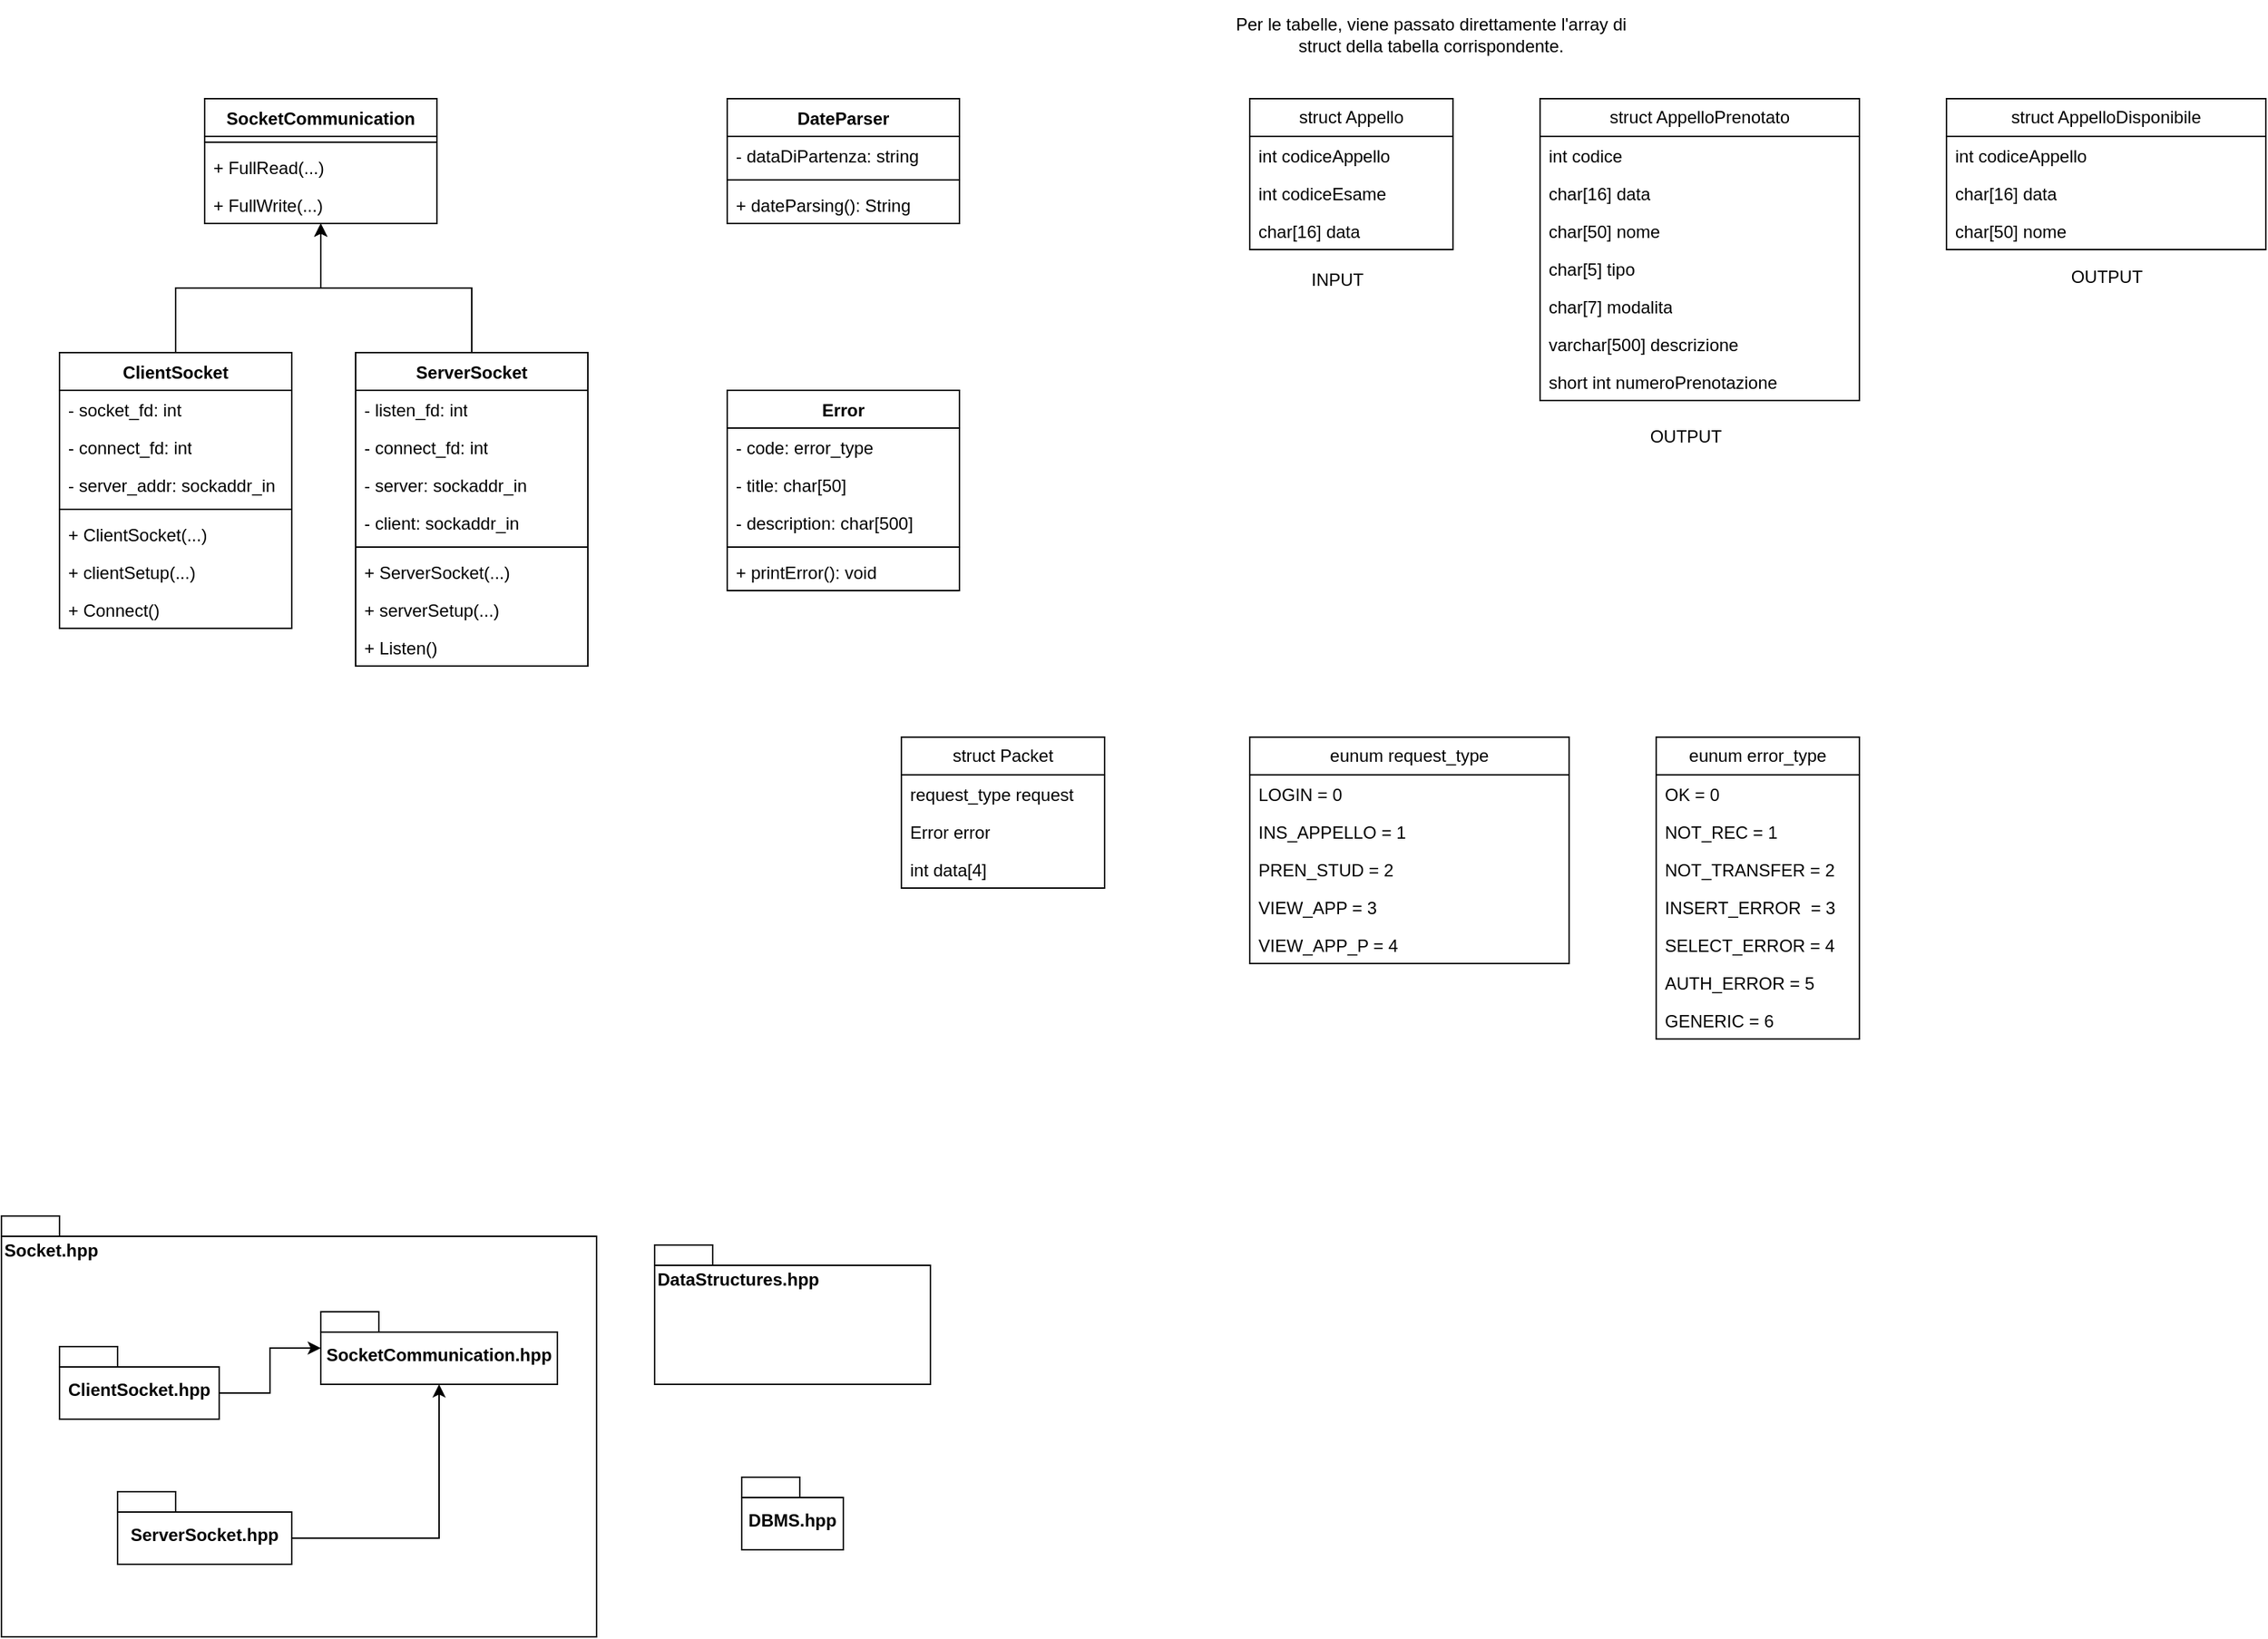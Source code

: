<mxfile version="22.1.18" type="device">
  <diagram name="Pagina-1" id="JlJQr6Te_6Bf07eZ2ZKu">
    <mxGraphModel dx="954" dy="659" grid="1" gridSize="10" guides="1" tooltips="1" connect="1" arrows="1" fold="1" page="1" pageScale="1" pageWidth="827" pageHeight="1169" math="0" shadow="0">
      <root>
        <mxCell id="0" />
        <mxCell id="1" parent="0" />
        <mxCell id="-esuDs_Q_kDMU7NCJ42U-24" style="edgeStyle=orthogonalEdgeStyle;rounded=0;orthogonalLoop=1;jettySize=auto;html=1;exitX=0.5;exitY=0;exitDx=0;exitDy=0;" parent="1" source="-esuDs_Q_kDMU7NCJ42U-1" target="-esuDs_Q_kDMU7NCJ42U-19" edge="1">
          <mxGeometry relative="1" as="geometry">
            <mxPoint x="324" y="195" as="targetPoint" />
          </mxGeometry>
        </mxCell>
        <mxCell id="-esuDs_Q_kDMU7NCJ42U-1" value="ClientSocket" style="swimlane;fontStyle=1;align=center;verticalAlign=top;childLayout=stackLayout;horizontal=1;startSize=26;horizontalStack=0;resizeParent=1;resizeParentMax=0;resizeLast=0;collapsible=1;marginBottom=0;whiteSpace=wrap;html=1;" parent="1" vertex="1">
          <mxGeometry x="60" y="255" width="160" height="190" as="geometry" />
        </mxCell>
        <mxCell id="-esuDs_Q_kDMU7NCJ42U-2" value="- socket_fd: int" style="text;strokeColor=none;fillColor=none;align=left;verticalAlign=top;spacingLeft=4;spacingRight=4;overflow=hidden;rotatable=0;points=[[0,0.5],[1,0.5]];portConstraint=eastwest;whiteSpace=wrap;html=1;" parent="-esuDs_Q_kDMU7NCJ42U-1" vertex="1">
          <mxGeometry y="26" width="160" height="26" as="geometry" />
        </mxCell>
        <mxCell id="-esuDs_Q_kDMU7NCJ42U-5" value="- connect_fd: int" style="text;strokeColor=none;fillColor=none;align=left;verticalAlign=top;spacingLeft=4;spacingRight=4;overflow=hidden;rotatable=0;points=[[0,0.5],[1,0.5]];portConstraint=eastwest;whiteSpace=wrap;html=1;" parent="-esuDs_Q_kDMU7NCJ42U-1" vertex="1">
          <mxGeometry y="52" width="160" height="26" as="geometry" />
        </mxCell>
        <mxCell id="-esuDs_Q_kDMU7NCJ42U-6" value="- server_addr:&amp;nbsp;sockaddr_in" style="text;strokeColor=none;fillColor=none;align=left;verticalAlign=top;spacingLeft=4;spacingRight=4;overflow=hidden;rotatable=0;points=[[0,0.5],[1,0.5]];portConstraint=eastwest;whiteSpace=wrap;html=1;" parent="-esuDs_Q_kDMU7NCJ42U-1" vertex="1">
          <mxGeometry y="78" width="160" height="26" as="geometry" />
        </mxCell>
        <mxCell id="-esuDs_Q_kDMU7NCJ42U-3" value="" style="line;strokeWidth=1;fillColor=none;align=left;verticalAlign=middle;spacingTop=-1;spacingLeft=3;spacingRight=3;rotatable=0;labelPosition=right;points=[];portConstraint=eastwest;strokeColor=inherit;" parent="-esuDs_Q_kDMU7NCJ42U-1" vertex="1">
          <mxGeometry y="104" width="160" height="8" as="geometry" />
        </mxCell>
        <mxCell id="-esuDs_Q_kDMU7NCJ42U-4" value="+ ClientSocket(...)" style="text;strokeColor=none;fillColor=none;align=left;verticalAlign=top;spacingLeft=4;spacingRight=4;overflow=hidden;rotatable=0;points=[[0,0.5],[1,0.5]];portConstraint=eastwest;whiteSpace=wrap;html=1;" parent="-esuDs_Q_kDMU7NCJ42U-1" vertex="1">
          <mxGeometry y="112" width="160" height="26" as="geometry" />
        </mxCell>
        <mxCell id="-esuDs_Q_kDMU7NCJ42U-7" value="+ clientSetup(...)" style="text;strokeColor=none;fillColor=none;align=left;verticalAlign=top;spacingLeft=4;spacingRight=4;overflow=hidden;rotatable=0;points=[[0,0.5],[1,0.5]];portConstraint=eastwest;whiteSpace=wrap;html=1;" parent="-esuDs_Q_kDMU7NCJ42U-1" vertex="1">
          <mxGeometry y="138" width="160" height="26" as="geometry" />
        </mxCell>
        <mxCell id="-esuDs_Q_kDMU7NCJ42U-8" value="+ Connect()&lt;br&gt;" style="text;strokeColor=none;fillColor=none;align=left;verticalAlign=top;spacingLeft=4;spacingRight=4;overflow=hidden;rotatable=0;points=[[0,0.5],[1,0.5]];portConstraint=eastwest;whiteSpace=wrap;html=1;" parent="-esuDs_Q_kDMU7NCJ42U-1" vertex="1">
          <mxGeometry y="164" width="160" height="26" as="geometry" />
        </mxCell>
        <mxCell id="-esuDs_Q_kDMU7NCJ42U-25" style="edgeStyle=orthogonalEdgeStyle;rounded=0;orthogonalLoop=1;jettySize=auto;html=1;exitX=0.5;exitY=0;exitDx=0;exitDy=0;" parent="1" source="-esuDs_Q_kDMU7NCJ42U-9" target="-esuDs_Q_kDMU7NCJ42U-19" edge="1">
          <mxGeometry relative="1" as="geometry" />
        </mxCell>
        <mxCell id="-esuDs_Q_kDMU7NCJ42U-9" value="ServerSocket" style="swimlane;fontStyle=1;align=center;verticalAlign=top;childLayout=stackLayout;horizontal=1;startSize=26;horizontalStack=0;resizeParent=1;resizeParentMax=0;resizeLast=0;collapsible=1;marginBottom=0;whiteSpace=wrap;html=1;" parent="1" vertex="1">
          <mxGeometry x="264" y="255" width="160" height="216" as="geometry" />
        </mxCell>
        <mxCell id="-esuDs_Q_kDMU7NCJ42U-10" value="- listen_fd: int" style="text;strokeColor=none;fillColor=none;align=left;verticalAlign=top;spacingLeft=4;spacingRight=4;overflow=hidden;rotatable=0;points=[[0,0.5],[1,0.5]];portConstraint=eastwest;whiteSpace=wrap;html=1;" parent="-esuDs_Q_kDMU7NCJ42U-9" vertex="1">
          <mxGeometry y="26" width="160" height="26" as="geometry" />
        </mxCell>
        <mxCell id="-esuDs_Q_kDMU7NCJ42U-11" value="- connect_fd: int" style="text;strokeColor=none;fillColor=none;align=left;verticalAlign=top;spacingLeft=4;spacingRight=4;overflow=hidden;rotatable=0;points=[[0,0.5],[1,0.5]];portConstraint=eastwest;whiteSpace=wrap;html=1;" parent="-esuDs_Q_kDMU7NCJ42U-9" vertex="1">
          <mxGeometry y="52" width="160" height="26" as="geometry" />
        </mxCell>
        <mxCell id="-esuDs_Q_kDMU7NCJ42U-17" value="- server: sockaddr_in&amp;nbsp;" style="text;strokeColor=none;fillColor=none;align=left;verticalAlign=top;spacingLeft=4;spacingRight=4;overflow=hidden;rotatable=0;points=[[0,0.5],[1,0.5]];portConstraint=eastwest;whiteSpace=wrap;html=1;" parent="-esuDs_Q_kDMU7NCJ42U-9" vertex="1">
          <mxGeometry y="78" width="160" height="26" as="geometry" />
        </mxCell>
        <mxCell id="-esuDs_Q_kDMU7NCJ42U-18" value="- client: sockaddr_in" style="text;strokeColor=none;fillColor=none;align=left;verticalAlign=top;spacingLeft=4;spacingRight=4;overflow=hidden;rotatable=0;points=[[0,0.5],[1,0.5]];portConstraint=eastwest;whiteSpace=wrap;html=1;" parent="-esuDs_Q_kDMU7NCJ42U-9" vertex="1">
          <mxGeometry y="104" width="160" height="26" as="geometry" />
        </mxCell>
        <mxCell id="-esuDs_Q_kDMU7NCJ42U-13" value="" style="line;strokeWidth=1;fillColor=none;align=left;verticalAlign=middle;spacingTop=-1;spacingLeft=3;spacingRight=3;rotatable=0;labelPosition=right;points=[];portConstraint=eastwest;strokeColor=inherit;" parent="-esuDs_Q_kDMU7NCJ42U-9" vertex="1">
          <mxGeometry y="130" width="160" height="8" as="geometry" />
        </mxCell>
        <mxCell id="-esuDs_Q_kDMU7NCJ42U-14" value="+ ServerSocket(...)" style="text;strokeColor=none;fillColor=none;align=left;verticalAlign=top;spacingLeft=4;spacingRight=4;overflow=hidden;rotatable=0;points=[[0,0.5],[1,0.5]];portConstraint=eastwest;whiteSpace=wrap;html=1;" parent="-esuDs_Q_kDMU7NCJ42U-9" vertex="1">
          <mxGeometry y="138" width="160" height="26" as="geometry" />
        </mxCell>
        <mxCell id="-esuDs_Q_kDMU7NCJ42U-15" value="+ serverSetup(...)" style="text;strokeColor=none;fillColor=none;align=left;verticalAlign=top;spacingLeft=4;spacingRight=4;overflow=hidden;rotatable=0;points=[[0,0.5],[1,0.5]];portConstraint=eastwest;whiteSpace=wrap;html=1;" parent="-esuDs_Q_kDMU7NCJ42U-9" vertex="1">
          <mxGeometry y="164" width="160" height="26" as="geometry" />
        </mxCell>
        <mxCell id="-esuDs_Q_kDMU7NCJ42U-16" value="+ Listen()" style="text;strokeColor=none;fillColor=none;align=left;verticalAlign=top;spacingLeft=4;spacingRight=4;overflow=hidden;rotatable=0;points=[[0,0.5],[1,0.5]];portConstraint=eastwest;whiteSpace=wrap;html=1;" parent="-esuDs_Q_kDMU7NCJ42U-9" vertex="1">
          <mxGeometry y="190" width="160" height="26" as="geometry" />
        </mxCell>
        <mxCell id="-esuDs_Q_kDMU7NCJ42U-19" value="SocketCommunication" style="swimlane;fontStyle=1;align=center;verticalAlign=top;childLayout=stackLayout;horizontal=1;startSize=26;horizontalStack=0;resizeParent=1;resizeParentMax=0;resizeLast=0;collapsible=1;marginBottom=0;whiteSpace=wrap;html=1;" parent="1" vertex="1">
          <mxGeometry x="160" y="80" width="160" height="86" as="geometry" />
        </mxCell>
        <mxCell id="-esuDs_Q_kDMU7NCJ42U-21" value="" style="line;strokeWidth=1;fillColor=none;align=left;verticalAlign=middle;spacingTop=-1;spacingLeft=3;spacingRight=3;rotatable=0;labelPosition=right;points=[];portConstraint=eastwest;strokeColor=inherit;" parent="-esuDs_Q_kDMU7NCJ42U-19" vertex="1">
          <mxGeometry y="26" width="160" height="8" as="geometry" />
        </mxCell>
        <mxCell id="-esuDs_Q_kDMU7NCJ42U-22" value="+ FullRead(...)" style="text;strokeColor=none;fillColor=none;align=left;verticalAlign=top;spacingLeft=4;spacingRight=4;overflow=hidden;rotatable=0;points=[[0,0.5],[1,0.5]];portConstraint=eastwest;whiteSpace=wrap;html=1;" parent="-esuDs_Q_kDMU7NCJ42U-19" vertex="1">
          <mxGeometry y="34" width="160" height="26" as="geometry" />
        </mxCell>
        <mxCell id="-esuDs_Q_kDMU7NCJ42U-23" value="+ FullWrite(...)" style="text;strokeColor=none;fillColor=none;align=left;verticalAlign=top;spacingLeft=4;spacingRight=4;overflow=hidden;rotatable=0;points=[[0,0.5],[1,0.5]];portConstraint=eastwest;whiteSpace=wrap;html=1;" parent="-esuDs_Q_kDMU7NCJ42U-19" vertex="1">
          <mxGeometry y="60" width="160" height="26" as="geometry" />
        </mxCell>
        <mxCell id="-esuDs_Q_kDMU7NCJ42U-26" value="Socket.hpp" style="shape=folder;fontStyle=1;spacingTop=10;tabWidth=40;tabHeight=14;tabPosition=left;html=1;whiteSpace=wrap;align=left;verticalAlign=top;" parent="1" vertex="1">
          <mxGeometry x="20" y="850" width="410" height="290" as="geometry" />
        </mxCell>
        <mxCell id="-esuDs_Q_kDMU7NCJ42U-32" style="edgeStyle=orthogonalEdgeStyle;rounded=0;orthogonalLoop=1;jettySize=auto;html=1;exitX=0;exitY=0;exitDx=110;exitDy=32;exitPerimeter=0;" parent="1" source="-esuDs_Q_kDMU7NCJ42U-27" target="-esuDs_Q_kDMU7NCJ42U-29" edge="1">
          <mxGeometry relative="1" as="geometry" />
        </mxCell>
        <mxCell id="-esuDs_Q_kDMU7NCJ42U-27" value="ClientSocket.hpp" style="shape=folder;fontStyle=1;spacingTop=10;tabWidth=40;tabHeight=14;tabPosition=left;html=1;whiteSpace=wrap;" parent="1" vertex="1">
          <mxGeometry x="60" y="940" width="110" height="50" as="geometry" />
        </mxCell>
        <mxCell id="-esuDs_Q_kDMU7NCJ42U-31" style="edgeStyle=orthogonalEdgeStyle;rounded=0;orthogonalLoop=1;jettySize=auto;html=1;exitX=0;exitY=0;exitDx=120;exitDy=32;exitPerimeter=0;" parent="1" source="-esuDs_Q_kDMU7NCJ42U-28" target="-esuDs_Q_kDMU7NCJ42U-29" edge="1">
          <mxGeometry relative="1" as="geometry" />
        </mxCell>
        <mxCell id="-esuDs_Q_kDMU7NCJ42U-28" value="ServerSocket.hpp" style="shape=folder;fontStyle=1;spacingTop=10;tabWidth=40;tabHeight=14;tabPosition=left;html=1;whiteSpace=wrap;" parent="1" vertex="1">
          <mxGeometry x="100" y="1040" width="120" height="50" as="geometry" />
        </mxCell>
        <mxCell id="-esuDs_Q_kDMU7NCJ42U-29" value="SocketCommunication.hpp" style="shape=folder;fontStyle=1;spacingTop=10;tabWidth=40;tabHeight=14;tabPosition=left;html=1;whiteSpace=wrap;" parent="1" vertex="1">
          <mxGeometry x="240" y="916" width="163" height="50" as="geometry" />
        </mxCell>
        <mxCell id="-esuDs_Q_kDMU7NCJ42U-33" value="DataStructures.hpp" style="shape=folder;fontStyle=1;spacingTop=10;tabWidth=40;tabHeight=14;tabPosition=left;html=1;whiteSpace=wrap;align=left;verticalAlign=top;" parent="1" vertex="1">
          <mxGeometry x="470" y="870" width="190" height="96" as="geometry" />
        </mxCell>
        <mxCell id="-esuDs_Q_kDMU7NCJ42U-42" value="eunum request_type" style="swimlane;fontStyle=0;childLayout=stackLayout;horizontal=1;startSize=26;fillColor=none;horizontalStack=0;resizeParent=1;resizeParentMax=0;resizeLast=0;collapsible=1;marginBottom=0;whiteSpace=wrap;html=1;" parent="1" vertex="1">
          <mxGeometry x="880" y="520" width="220" height="156" as="geometry" />
        </mxCell>
        <mxCell id="fY1PQCGDW21fs5bUiZzv-1" value="LOGIN = 0" style="text;strokeColor=none;fillColor=none;align=left;verticalAlign=top;spacingLeft=4;spacingRight=4;overflow=hidden;rotatable=0;points=[[0,0.5],[1,0.5]];portConstraint=eastwest;whiteSpace=wrap;html=1;" vertex="1" parent="-esuDs_Q_kDMU7NCJ42U-42">
          <mxGeometry y="26" width="220" height="26" as="geometry" />
        </mxCell>
        <mxCell id="-esuDs_Q_kDMU7NCJ42U-43" value="INS_APPELLO = 1" style="text;strokeColor=none;fillColor=none;align=left;verticalAlign=top;spacingLeft=4;spacingRight=4;overflow=hidden;rotatable=0;points=[[0,0.5],[1,0.5]];portConstraint=eastwest;whiteSpace=wrap;html=1;" parent="-esuDs_Q_kDMU7NCJ42U-42" vertex="1">
          <mxGeometry y="52" width="220" height="26" as="geometry" />
        </mxCell>
        <mxCell id="-esuDs_Q_kDMU7NCJ42U-44" value="PREN_STUD = 2" style="text;strokeColor=none;fillColor=none;align=left;verticalAlign=top;spacingLeft=4;spacingRight=4;overflow=hidden;rotatable=0;points=[[0,0.5],[1,0.5]];portConstraint=eastwest;whiteSpace=wrap;html=1;" parent="-esuDs_Q_kDMU7NCJ42U-42" vertex="1">
          <mxGeometry y="78" width="220" height="26" as="geometry" />
        </mxCell>
        <mxCell id="-esuDs_Q_kDMU7NCJ42U-45" value="VIEW_APP = 3" style="text;strokeColor=none;fillColor=none;align=left;verticalAlign=top;spacingLeft=4;spacingRight=4;overflow=hidden;rotatable=0;points=[[0,0.5],[1,0.5]];portConstraint=eastwest;whiteSpace=wrap;html=1;" parent="-esuDs_Q_kDMU7NCJ42U-42" vertex="1">
          <mxGeometry y="104" width="220" height="26" as="geometry" />
        </mxCell>
        <mxCell id="-esuDs_Q_kDMU7NCJ42U-46" value="VIEW_APP_P = 4" style="text;strokeColor=none;fillColor=none;align=left;verticalAlign=top;spacingLeft=4;spacingRight=4;overflow=hidden;rotatable=0;points=[[0,0.5],[1,0.5]];portConstraint=eastwest;whiteSpace=wrap;html=1;" parent="-esuDs_Q_kDMU7NCJ42U-42" vertex="1">
          <mxGeometry y="130" width="220" height="26" as="geometry" />
        </mxCell>
        <mxCell id="-esuDs_Q_kDMU7NCJ42U-48" value="eunum error_type" style="swimlane;fontStyle=0;childLayout=stackLayout;horizontal=1;startSize=26;fillColor=none;horizontalStack=0;resizeParent=1;resizeParentMax=0;resizeLast=0;collapsible=1;marginBottom=0;whiteSpace=wrap;html=1;" parent="1" vertex="1">
          <mxGeometry x="1160" y="520" width="140" height="208" as="geometry" />
        </mxCell>
        <mxCell id="-GFdlB0zmhnT-sUFEKRq-3" value="OK = 0" style="text;strokeColor=none;fillColor=none;align=left;verticalAlign=top;spacingLeft=4;spacingRight=4;overflow=hidden;rotatable=0;points=[[0,0.5],[1,0.5]];portConstraint=eastwest;whiteSpace=wrap;html=1;" parent="-esuDs_Q_kDMU7NCJ42U-48" vertex="1">
          <mxGeometry y="26" width="140" height="26" as="geometry" />
        </mxCell>
        <mxCell id="-esuDs_Q_kDMU7NCJ42U-49" value="NOT_REC = 1" style="text;strokeColor=none;fillColor=none;align=left;verticalAlign=top;spacingLeft=4;spacingRight=4;overflow=hidden;rotatable=0;points=[[0,0.5],[1,0.5]];portConstraint=eastwest;whiteSpace=wrap;html=1;" parent="-esuDs_Q_kDMU7NCJ42U-48" vertex="1">
          <mxGeometry y="52" width="140" height="26" as="geometry" />
        </mxCell>
        <mxCell id="P_yyH9BcunDV83Dqml3z-13" value="NOT_TRANSFER = 2" style="text;strokeColor=none;fillColor=none;align=left;verticalAlign=top;spacingLeft=4;spacingRight=4;overflow=hidden;rotatable=0;points=[[0,0.5],[1,0.5]];portConstraint=eastwest;whiteSpace=wrap;html=1;" parent="-esuDs_Q_kDMU7NCJ42U-48" vertex="1">
          <mxGeometry y="78" width="140" height="26" as="geometry" />
        </mxCell>
        <mxCell id="P_yyH9BcunDV83Dqml3z-14" value="INSERT_ERROR&amp;nbsp; = 3" style="text;strokeColor=none;fillColor=none;align=left;verticalAlign=top;spacingLeft=4;spacingRight=4;overflow=hidden;rotatable=0;points=[[0,0.5],[1,0.5]];portConstraint=eastwest;whiteSpace=wrap;html=1;" parent="-esuDs_Q_kDMU7NCJ42U-48" vertex="1">
          <mxGeometry y="104" width="140" height="26" as="geometry" />
        </mxCell>
        <mxCell id="P_yyH9BcunDV83Dqml3z-15" value="SELECT_ERROR = 4" style="text;strokeColor=none;fillColor=none;align=left;verticalAlign=top;spacingLeft=4;spacingRight=4;overflow=hidden;rotatable=0;points=[[0,0.5],[1,0.5]];portConstraint=eastwest;whiteSpace=wrap;html=1;" parent="-esuDs_Q_kDMU7NCJ42U-48" vertex="1">
          <mxGeometry y="130" width="140" height="26" as="geometry" />
        </mxCell>
        <mxCell id="BIkuK2lzPe4uWjLCXuvf-11" value="AUTH_ERROR = 5" style="text;strokeColor=none;fillColor=none;align=left;verticalAlign=top;spacingLeft=4;spacingRight=4;overflow=hidden;rotatable=0;points=[[0,0.5],[1,0.5]];portConstraint=eastwest;whiteSpace=wrap;html=1;" parent="-esuDs_Q_kDMU7NCJ42U-48" vertex="1">
          <mxGeometry y="156" width="140" height="26" as="geometry" />
        </mxCell>
        <mxCell id="-GFdlB0zmhnT-sUFEKRq-4" value="GENERIC = 6" style="text;strokeColor=none;fillColor=none;align=left;verticalAlign=top;spacingLeft=4;spacingRight=4;overflow=hidden;rotatable=0;points=[[0,0.5],[1,0.5]];portConstraint=eastwest;whiteSpace=wrap;html=1;" parent="-esuDs_Q_kDMU7NCJ42U-48" vertex="1">
          <mxGeometry y="182" width="140" height="26" as="geometry" />
        </mxCell>
        <mxCell id="P_yyH9BcunDV83Dqml3z-1" value="DBMS.hpp" style="shape=folder;fontStyle=1;spacingTop=10;tabWidth=40;tabHeight=14;tabPosition=left;html=1;whiteSpace=wrap;" parent="1" vertex="1">
          <mxGeometry x="530" y="1030" width="70" height="50" as="geometry" />
        </mxCell>
        <mxCell id="P_yyH9BcunDV83Dqml3z-2" value="struct Packet" style="swimlane;fontStyle=0;childLayout=stackLayout;horizontal=1;startSize=26;fillColor=none;horizontalStack=0;resizeParent=1;resizeParentMax=0;resizeLast=0;collapsible=1;marginBottom=0;whiteSpace=wrap;html=1;" parent="1" vertex="1">
          <mxGeometry x="640" y="520" width="140" height="104" as="geometry" />
        </mxCell>
        <mxCell id="P_yyH9BcunDV83Dqml3z-3" value="request_type request&lt;br&gt;" style="text;strokeColor=none;fillColor=none;align=left;verticalAlign=top;spacingLeft=4;spacingRight=4;overflow=hidden;rotatable=0;points=[[0,0.5],[1,0.5]];portConstraint=eastwest;whiteSpace=wrap;html=1;" parent="P_yyH9BcunDV83Dqml3z-2" vertex="1">
          <mxGeometry y="26" width="140" height="26" as="geometry" />
        </mxCell>
        <mxCell id="P_yyH9BcunDV83Dqml3z-4" value="Error error" style="text;strokeColor=none;fillColor=none;align=left;verticalAlign=top;spacingLeft=4;spacingRight=4;overflow=hidden;rotatable=0;points=[[0,0.5],[1,0.5]];portConstraint=eastwest;whiteSpace=wrap;html=1;" parent="P_yyH9BcunDV83Dqml3z-2" vertex="1">
          <mxGeometry y="52" width="140" height="26" as="geometry" />
        </mxCell>
        <mxCell id="P_yyH9BcunDV83Dqml3z-11" value="int data[4]" style="text;strokeColor=none;fillColor=none;align=left;verticalAlign=top;spacingLeft=4;spacingRight=4;overflow=hidden;rotatable=0;points=[[0,0.5],[1,0.5]];portConstraint=eastwest;whiteSpace=wrap;html=1;" parent="P_yyH9BcunDV83Dqml3z-2" vertex="1">
          <mxGeometry y="78" width="140" height="26" as="geometry" />
        </mxCell>
        <mxCell id="P_yyH9BcunDV83Dqml3z-25" value="Error" style="swimlane;fontStyle=1;align=center;verticalAlign=top;childLayout=stackLayout;horizontal=1;startSize=26;horizontalStack=0;resizeParent=1;resizeParentMax=0;resizeLast=0;collapsible=1;marginBottom=0;whiteSpace=wrap;html=1;" parent="1" vertex="1">
          <mxGeometry x="520" y="281" width="160" height="138" as="geometry" />
        </mxCell>
        <mxCell id="P_yyH9BcunDV83Dqml3z-17" value="- code: error_type" style="text;strokeColor=none;fillColor=none;align=left;verticalAlign=top;spacingLeft=4;spacingRight=4;overflow=hidden;rotatable=0;points=[[0,0.5],[1,0.5]];portConstraint=eastwest;whiteSpace=wrap;html=1;" parent="P_yyH9BcunDV83Dqml3z-25" vertex="1">
          <mxGeometry y="26" width="160" height="26" as="geometry" />
        </mxCell>
        <mxCell id="P_yyH9BcunDV83Dqml3z-18" value="- title: char[50]" style="text;strokeColor=none;fillColor=none;align=left;verticalAlign=top;spacingLeft=4;spacingRight=4;overflow=hidden;rotatable=0;points=[[0,0.5],[1,0.5]];portConstraint=eastwest;whiteSpace=wrap;html=1;" parent="P_yyH9BcunDV83Dqml3z-25" vertex="1">
          <mxGeometry y="52" width="160" height="26" as="geometry" />
        </mxCell>
        <mxCell id="P_yyH9BcunDV83Dqml3z-19" value="- description: char[500]" style="text;strokeColor=none;fillColor=none;align=left;verticalAlign=top;spacingLeft=4;spacingRight=4;overflow=hidden;rotatable=0;points=[[0,0.5],[1,0.5]];portConstraint=eastwest;whiteSpace=wrap;html=1;" parent="P_yyH9BcunDV83Dqml3z-25" vertex="1">
          <mxGeometry y="78" width="160" height="26" as="geometry" />
        </mxCell>
        <mxCell id="P_yyH9BcunDV83Dqml3z-27" value="" style="line;strokeWidth=1;fillColor=none;align=left;verticalAlign=middle;spacingTop=-1;spacingLeft=3;spacingRight=3;rotatable=0;labelPosition=right;points=[];portConstraint=eastwest;strokeColor=inherit;" parent="P_yyH9BcunDV83Dqml3z-25" vertex="1">
          <mxGeometry y="104" width="160" height="8" as="geometry" />
        </mxCell>
        <mxCell id="P_yyH9BcunDV83Dqml3z-28" value="+ printError(): void" style="text;strokeColor=none;fillColor=none;align=left;verticalAlign=top;spacingLeft=4;spacingRight=4;overflow=hidden;rotatable=0;points=[[0,0.5],[1,0.5]];portConstraint=eastwest;whiteSpace=wrap;html=1;" parent="P_yyH9BcunDV83Dqml3z-25" vertex="1">
          <mxGeometry y="112" width="160" height="26" as="geometry" />
        </mxCell>
        <mxCell id="P_yyH9BcunDV83Dqml3z-29" value="Per le tabelle, viene passato direttamente l&#39;array di struct della tabella corrispondente." style="text;html=1;strokeColor=none;fillColor=none;align=center;verticalAlign=middle;whiteSpace=wrap;rounded=0;" parent="1" vertex="1">
          <mxGeometry x="860" y="12" width="290" height="48" as="geometry" />
        </mxCell>
        <mxCell id="huAsdCg8xMPW1aug0sCq-15" value="struct Appello" style="swimlane;fontStyle=0;childLayout=stackLayout;horizontal=1;startSize=26;fillColor=none;horizontalStack=0;resizeParent=1;resizeParentMax=0;resizeLast=0;collapsible=1;marginBottom=0;whiteSpace=wrap;html=1;" parent="1" vertex="1">
          <mxGeometry x="880" y="80" width="140" height="104" as="geometry" />
        </mxCell>
        <mxCell id="huAsdCg8xMPW1aug0sCq-16" value="int codiceAppello" style="text;strokeColor=none;fillColor=none;align=left;verticalAlign=top;spacingLeft=4;spacingRight=4;overflow=hidden;rotatable=0;points=[[0,0.5],[1,0.5]];portConstraint=eastwest;whiteSpace=wrap;html=1;" parent="huAsdCg8xMPW1aug0sCq-15" vertex="1">
          <mxGeometry y="26" width="140" height="26" as="geometry" />
        </mxCell>
        <mxCell id="huAsdCg8xMPW1aug0sCq-17" value="int codiceEsame" style="text;strokeColor=none;fillColor=none;align=left;verticalAlign=top;spacingLeft=4;spacingRight=4;overflow=hidden;rotatable=0;points=[[0,0.5],[1,0.5]];portConstraint=eastwest;whiteSpace=wrap;html=1;" parent="huAsdCg8xMPW1aug0sCq-15" vertex="1">
          <mxGeometry y="52" width="140" height="26" as="geometry" />
        </mxCell>
        <mxCell id="huAsdCg8xMPW1aug0sCq-18" value="char[16] data" style="text;strokeColor=none;fillColor=none;align=left;verticalAlign=top;spacingLeft=4;spacingRight=4;overflow=hidden;rotatable=0;points=[[0,0.5],[1,0.5]];portConstraint=eastwest;whiteSpace=wrap;html=1;" parent="huAsdCg8xMPW1aug0sCq-15" vertex="1">
          <mxGeometry y="78" width="140" height="26" as="geometry" />
        </mxCell>
        <mxCell id="huAsdCg8xMPW1aug0sCq-27" value="DateParser" style="swimlane;fontStyle=1;align=center;verticalAlign=top;childLayout=stackLayout;horizontal=1;startSize=26;horizontalStack=0;resizeParent=1;resizeParentMax=0;resizeLast=0;collapsible=1;marginBottom=0;whiteSpace=wrap;html=1;" parent="1" vertex="1">
          <mxGeometry x="520" y="80" width="160" height="86" as="geometry" />
        </mxCell>
        <mxCell id="huAsdCg8xMPW1aug0sCq-28" value="- dataDiPartenza: string" style="text;strokeColor=none;fillColor=none;align=left;verticalAlign=top;spacingLeft=4;spacingRight=4;overflow=hidden;rotatable=0;points=[[0,0.5],[1,0.5]];portConstraint=eastwest;whiteSpace=wrap;html=1;" parent="huAsdCg8xMPW1aug0sCq-27" vertex="1">
          <mxGeometry y="26" width="160" height="26" as="geometry" />
        </mxCell>
        <mxCell id="huAsdCg8xMPW1aug0sCq-29" value="" style="line;strokeWidth=1;fillColor=none;align=left;verticalAlign=middle;spacingTop=-1;spacingLeft=3;spacingRight=3;rotatable=0;labelPosition=right;points=[];portConstraint=eastwest;strokeColor=inherit;" parent="huAsdCg8xMPW1aug0sCq-27" vertex="1">
          <mxGeometry y="52" width="160" height="8" as="geometry" />
        </mxCell>
        <mxCell id="huAsdCg8xMPW1aug0sCq-30" value="+ dateParsing(): String" style="text;strokeColor=none;fillColor=none;align=left;verticalAlign=top;spacingLeft=4;spacingRight=4;overflow=hidden;rotatable=0;points=[[0,0.5],[1,0.5]];portConstraint=eastwest;whiteSpace=wrap;html=1;" parent="huAsdCg8xMPW1aug0sCq-27" vertex="1">
          <mxGeometry y="60" width="160" height="26" as="geometry" />
        </mxCell>
        <mxCell id="jQAnMem-1kL7U2Eb-v0K-3" value="struct AppelloPrenotato" style="swimlane;fontStyle=0;childLayout=stackLayout;horizontal=1;startSize=26;fillColor=none;horizontalStack=0;resizeParent=1;resizeParentMax=0;resizeLast=0;collapsible=1;marginBottom=0;whiteSpace=wrap;html=1;" parent="1" vertex="1">
          <mxGeometry x="1080" y="80" width="220" height="208" as="geometry" />
        </mxCell>
        <mxCell id="jQAnMem-1kL7U2Eb-v0K-4" value="int codice" style="text;strokeColor=none;fillColor=none;align=left;verticalAlign=top;spacingLeft=4;spacingRight=4;overflow=hidden;rotatable=0;points=[[0,0.5],[1,0.5]];portConstraint=eastwest;whiteSpace=wrap;html=1;" parent="jQAnMem-1kL7U2Eb-v0K-3" vertex="1">
          <mxGeometry y="26" width="220" height="26" as="geometry" />
        </mxCell>
        <mxCell id="jQAnMem-1kL7U2Eb-v0K-6" value="char[16] data" style="text;strokeColor=none;fillColor=none;align=left;verticalAlign=top;spacingLeft=4;spacingRight=4;overflow=hidden;rotatable=0;points=[[0,0.5],[1,0.5]];portConstraint=eastwest;whiteSpace=wrap;html=1;" parent="jQAnMem-1kL7U2Eb-v0K-3" vertex="1">
          <mxGeometry y="52" width="220" height="26" as="geometry" />
        </mxCell>
        <mxCell id="jQAnMem-1kL7U2Eb-v0K-5" value="char[50] nome" style="text;strokeColor=none;fillColor=none;align=left;verticalAlign=top;spacingLeft=4;spacingRight=4;overflow=hidden;rotatable=0;points=[[0,0.5],[1,0.5]];portConstraint=eastwest;whiteSpace=wrap;html=1;" parent="jQAnMem-1kL7U2Eb-v0K-3" vertex="1">
          <mxGeometry y="78" width="220" height="26" as="geometry" />
        </mxCell>
        <mxCell id="jQAnMem-1kL7U2Eb-v0K-8" value="char[5] tipo" style="text;strokeColor=none;fillColor=none;align=left;verticalAlign=top;spacingLeft=4;spacingRight=4;overflow=hidden;rotatable=0;points=[[0,0.5],[1,0.5]];portConstraint=eastwest;whiteSpace=wrap;html=1;" parent="jQAnMem-1kL7U2Eb-v0K-3" vertex="1">
          <mxGeometry y="104" width="220" height="26" as="geometry" />
        </mxCell>
        <mxCell id="jQAnMem-1kL7U2Eb-v0K-7" value="char[7] modalita" style="text;strokeColor=none;fillColor=none;align=left;verticalAlign=top;spacingLeft=4;spacingRight=4;overflow=hidden;rotatable=0;points=[[0,0.5],[1,0.5]];portConstraint=eastwest;whiteSpace=wrap;html=1;" parent="jQAnMem-1kL7U2Eb-v0K-3" vertex="1">
          <mxGeometry y="130" width="220" height="26" as="geometry" />
        </mxCell>
        <mxCell id="jQAnMem-1kL7U2Eb-v0K-9" value="varchar[500] descrizione" style="text;strokeColor=none;fillColor=none;align=left;verticalAlign=top;spacingLeft=4;spacingRight=4;overflow=hidden;rotatable=0;points=[[0,0.5],[1,0.5]];portConstraint=eastwest;whiteSpace=wrap;html=1;" parent="jQAnMem-1kL7U2Eb-v0K-3" vertex="1">
          <mxGeometry y="156" width="220" height="26" as="geometry" />
        </mxCell>
        <mxCell id="jQAnMem-1kL7U2Eb-v0K-17" value="short int numeroPrenotazione" style="text;strokeColor=none;fillColor=none;align=left;verticalAlign=top;spacingLeft=4;spacingRight=4;overflow=hidden;rotatable=0;points=[[0,0.5],[1,0.5]];portConstraint=eastwest;whiteSpace=wrap;html=1;" parent="jQAnMem-1kL7U2Eb-v0K-3" vertex="1">
          <mxGeometry y="182" width="220" height="26" as="geometry" />
        </mxCell>
        <mxCell id="jQAnMem-1kL7U2Eb-v0K-19" value="struct AppelloDisponibile" style="swimlane;fontStyle=0;childLayout=stackLayout;horizontal=1;startSize=26;fillColor=none;horizontalStack=0;resizeParent=1;resizeParentMax=0;resizeLast=0;collapsible=1;marginBottom=0;whiteSpace=wrap;html=1;" parent="1" vertex="1">
          <mxGeometry x="1360" y="80" width="220" height="104" as="geometry" />
        </mxCell>
        <mxCell id="jQAnMem-1kL7U2Eb-v0K-20" value="int codiceAppello" style="text;strokeColor=none;fillColor=none;align=left;verticalAlign=top;spacingLeft=4;spacingRight=4;overflow=hidden;rotatable=0;points=[[0,0.5],[1,0.5]];portConstraint=eastwest;whiteSpace=wrap;html=1;" parent="jQAnMem-1kL7U2Eb-v0K-19" vertex="1">
          <mxGeometry y="26" width="220" height="26" as="geometry" />
        </mxCell>
        <mxCell id="jQAnMem-1kL7U2Eb-v0K-21" value="char[16] data" style="text;strokeColor=none;fillColor=none;align=left;verticalAlign=top;spacingLeft=4;spacingRight=4;overflow=hidden;rotatable=0;points=[[0,0.5],[1,0.5]];portConstraint=eastwest;whiteSpace=wrap;html=1;" parent="jQAnMem-1kL7U2Eb-v0K-19" vertex="1">
          <mxGeometry y="52" width="220" height="26" as="geometry" />
        </mxCell>
        <mxCell id="jQAnMem-1kL7U2Eb-v0K-22" value="char[50] nome" style="text;strokeColor=none;fillColor=none;align=left;verticalAlign=top;spacingLeft=4;spacingRight=4;overflow=hidden;rotatable=0;points=[[0,0.5],[1,0.5]];portConstraint=eastwest;whiteSpace=wrap;html=1;" parent="jQAnMem-1kL7U2Eb-v0K-19" vertex="1">
          <mxGeometry y="78" width="220" height="26" as="geometry" />
        </mxCell>
        <mxCell id="jQAnMem-1kL7U2Eb-v0K-27" value="INPUT" style="text;html=1;align=center;verticalAlign=middle;resizable=0;points=[];autosize=1;strokeColor=none;fillColor=none;" parent="1" vertex="1">
          <mxGeometry x="910" y="190" width="60" height="30" as="geometry" />
        </mxCell>
        <mxCell id="jQAnMem-1kL7U2Eb-v0K-28" value="OUTPUT" style="text;html=1;align=center;verticalAlign=middle;resizable=0;points=[];autosize=1;strokeColor=none;fillColor=none;" parent="1" vertex="1">
          <mxGeometry x="1145" y="298" width="70" height="30" as="geometry" />
        </mxCell>
        <mxCell id="jQAnMem-1kL7U2Eb-v0K-29" value="OUTPUT" style="text;html=1;align=center;verticalAlign=middle;resizable=0;points=[];autosize=1;strokeColor=none;fillColor=none;" parent="1" vertex="1">
          <mxGeometry x="1435" y="188" width="70" height="30" as="geometry" />
        </mxCell>
      </root>
    </mxGraphModel>
  </diagram>
</mxfile>
